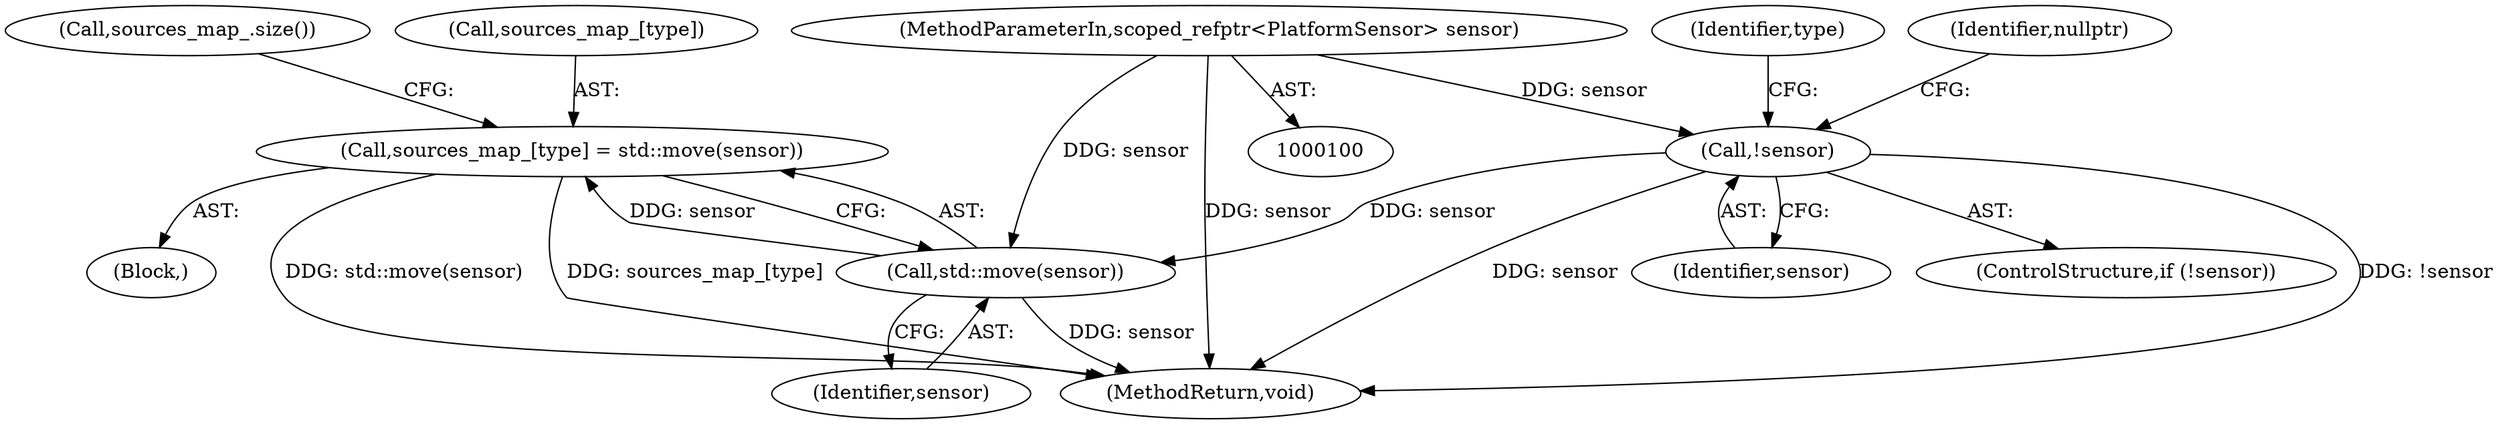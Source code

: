 digraph "0_Chrome_c0c8978849ac57e4ecd613ddc8ff7852a2054734_12@API" {
"1000119" [label="(Call,sources_map_[type] = std::move(sensor))"];
"1000123" [label="(Call,std::move(sensor))"];
"1000109" [label="(Call,!sensor)"];
"1000101" [label="(MethodParameterIn,scoped_refptr<PlatformSensor> sensor)"];
"1000124" [label="(Identifier,sensor)"];
"1000133" [label="(MethodReturn,void)"];
"1000117" [label="(Identifier,type)"];
"1000109" [label="(Call,!sensor)"];
"1000127" [label="(Call,sources_map_.size())"];
"1000110" [label="(Identifier,sensor)"];
"1000113" [label="(Identifier,nullptr)"];
"1000120" [label="(Call,sources_map_[type])"];
"1000102" [label="(Block,)"];
"1000119" [label="(Call,sources_map_[type] = std::move(sensor))"];
"1000123" [label="(Call,std::move(sensor))"];
"1000101" [label="(MethodParameterIn,scoped_refptr<PlatformSensor> sensor)"];
"1000108" [label="(ControlStructure,if (!sensor))"];
"1000119" -> "1000102"  [label="AST: "];
"1000119" -> "1000123"  [label="CFG: "];
"1000120" -> "1000119"  [label="AST: "];
"1000123" -> "1000119"  [label="AST: "];
"1000127" -> "1000119"  [label="CFG: "];
"1000119" -> "1000133"  [label="DDG: std::move(sensor)"];
"1000119" -> "1000133"  [label="DDG: sources_map_[type]"];
"1000123" -> "1000119"  [label="DDG: sensor"];
"1000123" -> "1000124"  [label="CFG: "];
"1000124" -> "1000123"  [label="AST: "];
"1000123" -> "1000133"  [label="DDG: sensor"];
"1000109" -> "1000123"  [label="DDG: sensor"];
"1000101" -> "1000123"  [label="DDG: sensor"];
"1000109" -> "1000108"  [label="AST: "];
"1000109" -> "1000110"  [label="CFG: "];
"1000110" -> "1000109"  [label="AST: "];
"1000113" -> "1000109"  [label="CFG: "];
"1000117" -> "1000109"  [label="CFG: "];
"1000109" -> "1000133"  [label="DDG: !sensor"];
"1000109" -> "1000133"  [label="DDG: sensor"];
"1000101" -> "1000109"  [label="DDG: sensor"];
"1000101" -> "1000100"  [label="AST: "];
"1000101" -> "1000133"  [label="DDG: sensor"];
}
